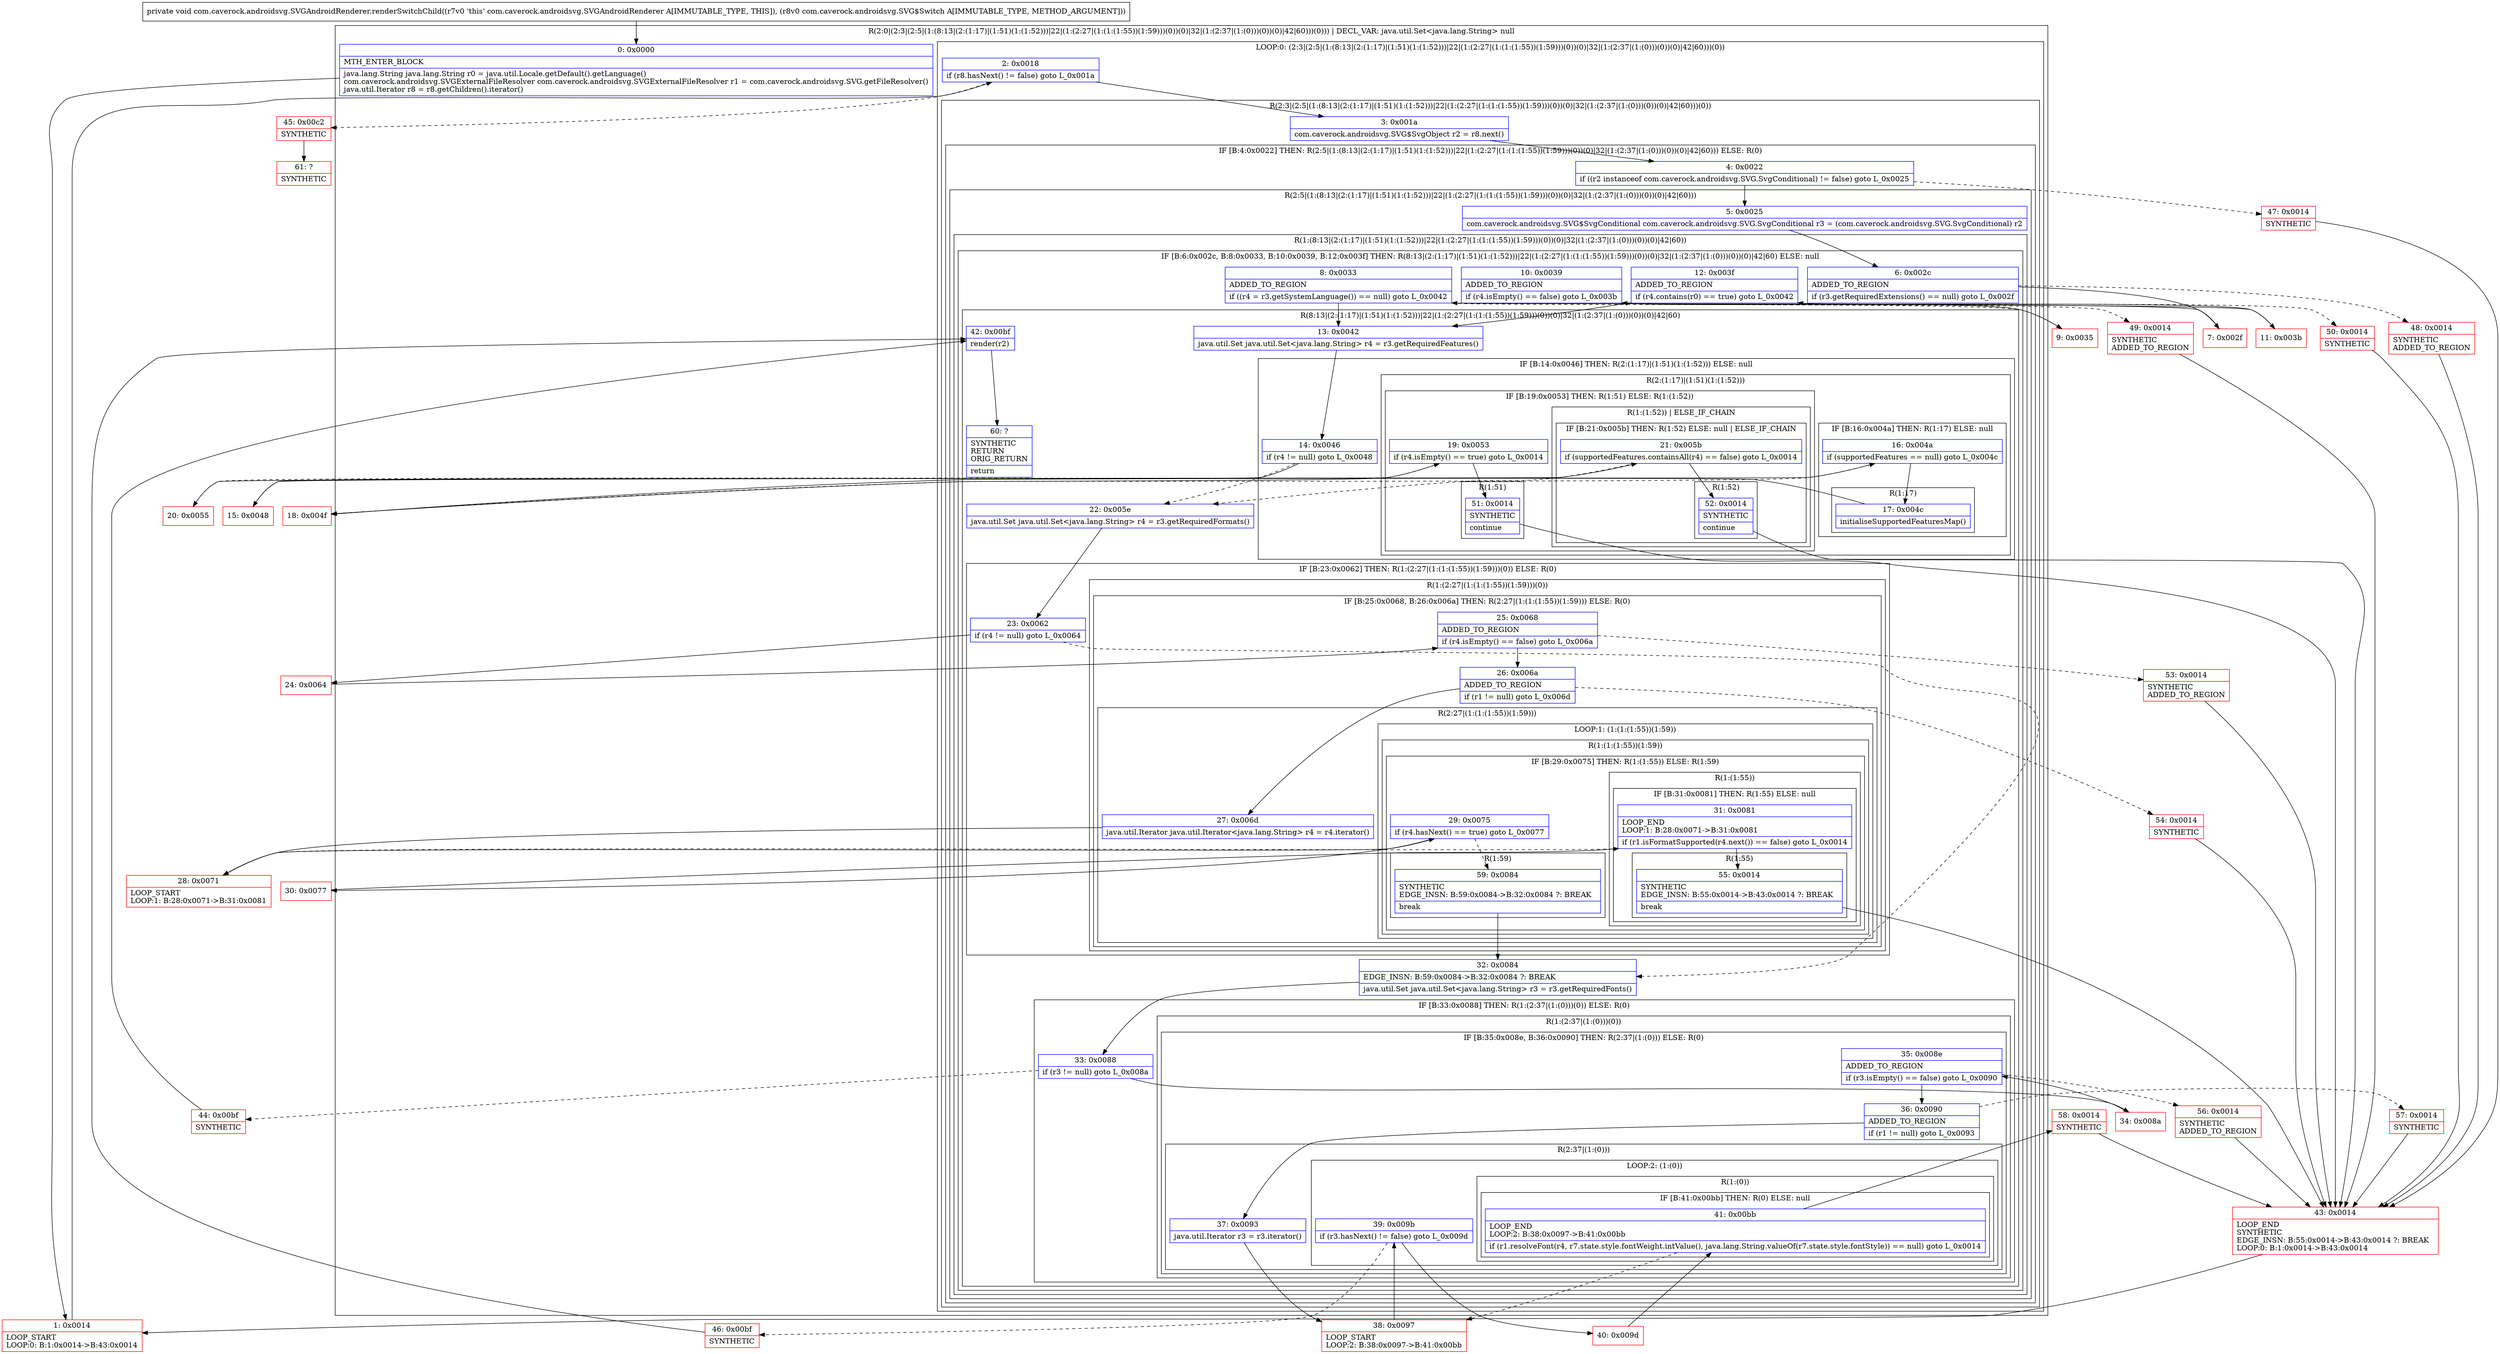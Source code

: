 digraph "CFG forcom.caverock.androidsvg.SVGAndroidRenderer.renderSwitchChild(Lcom\/caverock\/androidsvg\/SVG$Switch;)V" {
subgraph cluster_Region_546248664 {
label = "R(2:0|(2:3|(2:5|(1:(8:13|(2:(1:17)|(1:51)(1:(1:52)))|22|(1:(2:27|(1:(1:(1:55))(1:59)))(0))(0)|32|(1:(2:37|(1:(0)))(0))(0)|42|60)))(0))) | DECL_VAR: java.util.Set\<java.lang.String\> null\l";
node [shape=record,color=blue];
Node_0 [shape=record,label="{0\:\ 0x0000|MTH_ENTER_BLOCK\l|java.lang.String java.lang.String r0 = java.util.Locale.getDefault().getLanguage()\lcom.caverock.androidsvg.SVGExternalFileResolver com.caverock.androidsvg.SVGExternalFileResolver r1 = com.caverock.androidsvg.SVG.getFileResolver()\ljava.util.Iterator r8 = r8.getChildren().iterator()\l}"];
subgraph cluster_LoopRegion_610402773 {
label = "LOOP:0: (2:3|(2:5|(1:(8:13|(2:(1:17)|(1:51)(1:(1:52)))|22|(1:(2:27|(1:(1:(1:55))(1:59)))(0))(0)|32|(1:(2:37|(1:(0)))(0))(0)|42|60)))(0))";
node [shape=record,color=blue];
Node_2 [shape=record,label="{2\:\ 0x0018|if (r8.hasNext() != false) goto L_0x001a\l}"];
subgraph cluster_Region_1226403398 {
label = "R(2:3|(2:5|(1:(8:13|(2:(1:17)|(1:51)(1:(1:52)))|22|(1:(2:27|(1:(1:(1:55))(1:59)))(0))(0)|32|(1:(2:37|(1:(0)))(0))(0)|42|60)))(0))";
node [shape=record,color=blue];
Node_3 [shape=record,label="{3\:\ 0x001a|com.caverock.androidsvg.SVG$SvgObject r2 = r8.next()\l}"];
subgraph cluster_IfRegion_1672865720 {
label = "IF [B:4:0x0022] THEN: R(2:5|(1:(8:13|(2:(1:17)|(1:51)(1:(1:52)))|22|(1:(2:27|(1:(1:(1:55))(1:59)))(0))(0)|32|(1:(2:37|(1:(0)))(0))(0)|42|60))) ELSE: R(0)";
node [shape=record,color=blue];
Node_4 [shape=record,label="{4\:\ 0x0022|if ((r2 instanceof com.caverock.androidsvg.SVG.SvgConditional) != false) goto L_0x0025\l}"];
subgraph cluster_Region_1682074538 {
label = "R(2:5|(1:(8:13|(2:(1:17)|(1:51)(1:(1:52)))|22|(1:(2:27|(1:(1:(1:55))(1:59)))(0))(0)|32|(1:(2:37|(1:(0)))(0))(0)|42|60)))";
node [shape=record,color=blue];
Node_5 [shape=record,label="{5\:\ 0x0025|com.caverock.androidsvg.SVG$SvgConditional com.caverock.androidsvg.SVG.SvgConditional r3 = (com.caverock.androidsvg.SVG.SvgConditional) r2\l}"];
subgraph cluster_Region_1775711753 {
label = "R(1:(8:13|(2:(1:17)|(1:51)(1:(1:52)))|22|(1:(2:27|(1:(1:(1:55))(1:59)))(0))(0)|32|(1:(2:37|(1:(0)))(0))(0)|42|60))";
node [shape=record,color=blue];
subgraph cluster_IfRegion_214768452 {
label = "IF [B:6:0x002c, B:8:0x0033, B:10:0x0039, B:12:0x003f] THEN: R(8:13|(2:(1:17)|(1:51)(1:(1:52)))|22|(1:(2:27|(1:(1:(1:55))(1:59)))(0))(0)|32|(1:(2:37|(1:(0)))(0))(0)|42|60) ELSE: null";
node [shape=record,color=blue];
Node_6 [shape=record,label="{6\:\ 0x002c|ADDED_TO_REGION\l|if (r3.getRequiredExtensions() == null) goto L_0x002f\l}"];
Node_8 [shape=record,label="{8\:\ 0x0033|ADDED_TO_REGION\l|if ((r4 = r3.getSystemLanguage()) == null) goto L_0x0042\l}"];
Node_10 [shape=record,label="{10\:\ 0x0039|ADDED_TO_REGION\l|if (r4.isEmpty() == false) goto L_0x003b\l}"];
Node_12 [shape=record,label="{12\:\ 0x003f|ADDED_TO_REGION\l|if (r4.contains(r0) == true) goto L_0x0042\l}"];
subgraph cluster_Region_1428805419 {
label = "R(8:13|(2:(1:17)|(1:51)(1:(1:52)))|22|(1:(2:27|(1:(1:(1:55))(1:59)))(0))(0)|32|(1:(2:37|(1:(0)))(0))(0)|42|60)";
node [shape=record,color=blue];
Node_13 [shape=record,label="{13\:\ 0x0042|java.util.Set java.util.Set\<java.lang.String\> r4 = r3.getRequiredFeatures()\l}"];
subgraph cluster_IfRegion_1945244440 {
label = "IF [B:14:0x0046] THEN: R(2:(1:17)|(1:51)(1:(1:52))) ELSE: null";
node [shape=record,color=blue];
Node_14 [shape=record,label="{14\:\ 0x0046|if (r4 != null) goto L_0x0048\l}"];
subgraph cluster_Region_1569717839 {
label = "R(2:(1:17)|(1:51)(1:(1:52)))";
node [shape=record,color=blue];
subgraph cluster_IfRegion_1608958182 {
label = "IF [B:16:0x004a] THEN: R(1:17) ELSE: null";
node [shape=record,color=blue];
Node_16 [shape=record,label="{16\:\ 0x004a|if (supportedFeatures == null) goto L_0x004c\l}"];
subgraph cluster_Region_329409669 {
label = "R(1:17)";
node [shape=record,color=blue];
Node_17 [shape=record,label="{17\:\ 0x004c|initialiseSupportedFeaturesMap()\l}"];
}
}
subgraph cluster_IfRegion_685905339 {
label = "IF [B:19:0x0053] THEN: R(1:51) ELSE: R(1:(1:52))";
node [shape=record,color=blue];
Node_19 [shape=record,label="{19\:\ 0x0053|if (r4.isEmpty() == true) goto L_0x0014\l}"];
subgraph cluster_Region_1125478278 {
label = "R(1:51)";
node [shape=record,color=blue];
Node_51 [shape=record,label="{51\:\ 0x0014|SYNTHETIC\l|continue\l}"];
}
subgraph cluster_Region_1632279597 {
label = "R(1:(1:52)) | ELSE_IF_CHAIN\l";
node [shape=record,color=blue];
subgraph cluster_IfRegion_1594500150 {
label = "IF [B:21:0x005b] THEN: R(1:52) ELSE: null | ELSE_IF_CHAIN\l";
node [shape=record,color=blue];
Node_21 [shape=record,label="{21\:\ 0x005b|if (supportedFeatures.containsAll(r4) == false) goto L_0x0014\l}"];
subgraph cluster_Region_146964754 {
label = "R(1:52)";
node [shape=record,color=blue];
Node_52 [shape=record,label="{52\:\ 0x0014|SYNTHETIC\l|continue\l}"];
}
}
}
}
}
}
Node_22 [shape=record,label="{22\:\ 0x005e|java.util.Set java.util.Set\<java.lang.String\> r4 = r3.getRequiredFormats()\l}"];
subgraph cluster_IfRegion_1149317235 {
label = "IF [B:23:0x0062] THEN: R(1:(2:27|(1:(1:(1:55))(1:59)))(0)) ELSE: R(0)";
node [shape=record,color=blue];
Node_23 [shape=record,label="{23\:\ 0x0062|if (r4 != null) goto L_0x0064\l}"];
subgraph cluster_Region_147081923 {
label = "R(1:(2:27|(1:(1:(1:55))(1:59)))(0))";
node [shape=record,color=blue];
subgraph cluster_IfRegion_1607413529 {
label = "IF [B:25:0x0068, B:26:0x006a] THEN: R(2:27|(1:(1:(1:55))(1:59))) ELSE: R(0)";
node [shape=record,color=blue];
Node_25 [shape=record,label="{25\:\ 0x0068|ADDED_TO_REGION\l|if (r4.isEmpty() == false) goto L_0x006a\l}"];
Node_26 [shape=record,label="{26\:\ 0x006a|ADDED_TO_REGION\l|if (r1 != null) goto L_0x006d\l}"];
subgraph cluster_Region_654868776 {
label = "R(2:27|(1:(1:(1:55))(1:59)))";
node [shape=record,color=blue];
Node_27 [shape=record,label="{27\:\ 0x006d|java.util.Iterator java.util.Iterator\<java.lang.String\> r4 = r4.iterator()\l}"];
subgraph cluster_LoopRegion_1615162626 {
label = "LOOP:1: (1:(1:(1:55))(1:59))";
node [shape=record,color=blue];
subgraph cluster_Region_1440431827 {
label = "R(1:(1:(1:55))(1:59))";
node [shape=record,color=blue];
subgraph cluster_IfRegion_1553269506 {
label = "IF [B:29:0x0075] THEN: R(1:(1:55)) ELSE: R(1:59)";
node [shape=record,color=blue];
Node_29 [shape=record,label="{29\:\ 0x0075|if (r4.hasNext() == true) goto L_0x0077\l}"];
subgraph cluster_Region_1225650027 {
label = "R(1:(1:55))";
node [shape=record,color=blue];
subgraph cluster_IfRegion_2127159923 {
label = "IF [B:31:0x0081] THEN: R(1:55) ELSE: null";
node [shape=record,color=blue];
Node_31 [shape=record,label="{31\:\ 0x0081|LOOP_END\lLOOP:1: B:28:0x0071\-\>B:31:0x0081\l|if (r1.isFormatSupported(r4.next()) == false) goto L_0x0014\l}"];
subgraph cluster_Region_1664427739 {
label = "R(1:55)";
node [shape=record,color=blue];
Node_55 [shape=record,label="{55\:\ 0x0014|SYNTHETIC\lEDGE_INSN: B:55:0x0014\-\>B:43:0x0014 ?: BREAK  \l|break\l}"];
}
}
}
subgraph cluster_Region_676555458 {
label = "R(1:59)";
node [shape=record,color=blue];
Node_59 [shape=record,label="{59\:\ 0x0084|SYNTHETIC\lEDGE_INSN: B:59:0x0084\-\>B:32:0x0084 ?: BREAK  \l|break\l}"];
}
}
}
}
}
subgraph cluster_Region_619902141 {
label = "R(0)";
node [shape=record,color=blue];
}
}
}
subgraph cluster_Region_44184063 {
label = "R(0)";
node [shape=record,color=blue];
}
}
Node_32 [shape=record,label="{32\:\ 0x0084|EDGE_INSN: B:59:0x0084\-\>B:32:0x0084 ?: BREAK  \l|java.util.Set java.util.Set\<java.lang.String\> r3 = r3.getRequiredFonts()\l}"];
subgraph cluster_IfRegion_536811455 {
label = "IF [B:33:0x0088] THEN: R(1:(2:37|(1:(0)))(0)) ELSE: R(0)";
node [shape=record,color=blue];
Node_33 [shape=record,label="{33\:\ 0x0088|if (r3 != null) goto L_0x008a\l}"];
subgraph cluster_Region_1223412878 {
label = "R(1:(2:37|(1:(0)))(0))";
node [shape=record,color=blue];
subgraph cluster_IfRegion_639638437 {
label = "IF [B:35:0x008e, B:36:0x0090] THEN: R(2:37|(1:(0))) ELSE: R(0)";
node [shape=record,color=blue];
Node_35 [shape=record,label="{35\:\ 0x008e|ADDED_TO_REGION\l|if (r3.isEmpty() == false) goto L_0x0090\l}"];
Node_36 [shape=record,label="{36\:\ 0x0090|ADDED_TO_REGION\l|if (r1 != null) goto L_0x0093\l}"];
subgraph cluster_Region_299543522 {
label = "R(2:37|(1:(0)))";
node [shape=record,color=blue];
Node_37 [shape=record,label="{37\:\ 0x0093|java.util.Iterator r3 = r3.iterator()\l}"];
subgraph cluster_LoopRegion_2078128683 {
label = "LOOP:2: (1:(0))";
node [shape=record,color=blue];
Node_39 [shape=record,label="{39\:\ 0x009b|if (r3.hasNext() != false) goto L_0x009d\l}"];
subgraph cluster_Region_1211760369 {
label = "R(1:(0))";
node [shape=record,color=blue];
subgraph cluster_IfRegion_1112748830 {
label = "IF [B:41:0x00bb] THEN: R(0) ELSE: null";
node [shape=record,color=blue];
Node_41 [shape=record,label="{41\:\ 0x00bb|LOOP_END\lLOOP:2: B:38:0x0097\-\>B:41:0x00bb\l|if (r1.resolveFont(r4, r7.state.style.fontWeight.intValue(), java.lang.String.valueOf(r7.state.style.fontStyle)) == null) goto L_0x0014\l}"];
subgraph cluster_Region_1527186368 {
label = "R(0)";
node [shape=record,color=blue];
}
}
}
}
}
subgraph cluster_Region_1302211474 {
label = "R(0)";
node [shape=record,color=blue];
}
}
}
subgraph cluster_Region_1527045352 {
label = "R(0)";
node [shape=record,color=blue];
}
}
Node_42 [shape=record,label="{42\:\ 0x00bf|render(r2)\l}"];
Node_60 [shape=record,label="{60\:\ ?|SYNTHETIC\lRETURN\lORIG_RETURN\l|return\l}"];
}
}
}
}
subgraph cluster_Region_1556967183 {
label = "R(0)";
node [shape=record,color=blue];
}
}
}
}
}
Node_1 [shape=record,color=red,label="{1\:\ 0x0014|LOOP_START\lLOOP:0: B:1:0x0014\-\>B:43:0x0014\l}"];
Node_7 [shape=record,color=red,label="{7\:\ 0x002f}"];
Node_9 [shape=record,color=red,label="{9\:\ 0x0035}"];
Node_11 [shape=record,color=red,label="{11\:\ 0x003b}"];
Node_15 [shape=record,color=red,label="{15\:\ 0x0048}"];
Node_18 [shape=record,color=red,label="{18\:\ 0x004f}"];
Node_20 [shape=record,color=red,label="{20\:\ 0x0055}"];
Node_24 [shape=record,color=red,label="{24\:\ 0x0064}"];
Node_28 [shape=record,color=red,label="{28\:\ 0x0071|LOOP_START\lLOOP:1: B:28:0x0071\-\>B:31:0x0081\l}"];
Node_30 [shape=record,color=red,label="{30\:\ 0x0077}"];
Node_34 [shape=record,color=red,label="{34\:\ 0x008a}"];
Node_38 [shape=record,color=red,label="{38\:\ 0x0097|LOOP_START\lLOOP:2: B:38:0x0097\-\>B:41:0x00bb\l}"];
Node_40 [shape=record,color=red,label="{40\:\ 0x009d}"];
Node_43 [shape=record,color=red,label="{43\:\ 0x0014|LOOP_END\lSYNTHETIC\lEDGE_INSN: B:55:0x0014\-\>B:43:0x0014 ?: BREAK  \lLOOP:0: B:1:0x0014\-\>B:43:0x0014\l}"];
Node_44 [shape=record,color=red,label="{44\:\ 0x00bf|SYNTHETIC\l}"];
Node_45 [shape=record,color=red,label="{45\:\ 0x00c2|SYNTHETIC\l}"];
Node_46 [shape=record,color=red,label="{46\:\ 0x00bf|SYNTHETIC\l}"];
Node_47 [shape=record,color=red,label="{47\:\ 0x0014|SYNTHETIC\l}"];
Node_48 [shape=record,color=red,label="{48\:\ 0x0014|SYNTHETIC\lADDED_TO_REGION\l}"];
Node_49 [shape=record,color=red,label="{49\:\ 0x0014|SYNTHETIC\lADDED_TO_REGION\l}"];
Node_50 [shape=record,color=red,label="{50\:\ 0x0014|SYNTHETIC\l}"];
Node_53 [shape=record,color=red,label="{53\:\ 0x0014|SYNTHETIC\lADDED_TO_REGION\l}"];
Node_54 [shape=record,color=red,label="{54\:\ 0x0014|SYNTHETIC\l}"];
Node_56 [shape=record,color=red,label="{56\:\ 0x0014|SYNTHETIC\lADDED_TO_REGION\l}"];
Node_57 [shape=record,color=red,label="{57\:\ 0x0014|SYNTHETIC\l}"];
Node_58 [shape=record,color=red,label="{58\:\ 0x0014|SYNTHETIC\l}"];
Node_61 [shape=record,color=red,label="{61\:\ ?|SYNTHETIC\l}"];
MethodNode[shape=record,label="{private void com.caverock.androidsvg.SVGAndroidRenderer.renderSwitchChild((r7v0 'this' com.caverock.androidsvg.SVGAndroidRenderer A[IMMUTABLE_TYPE, THIS]), (r8v0 com.caverock.androidsvg.SVG$Switch A[IMMUTABLE_TYPE, METHOD_ARGUMENT])) }"];
MethodNode -> Node_0;
Node_0 -> Node_1;
Node_2 -> Node_3;
Node_2 -> Node_45[style=dashed];
Node_3 -> Node_4;
Node_4 -> Node_5;
Node_4 -> Node_47[style=dashed];
Node_5 -> Node_6;
Node_6 -> Node_7;
Node_6 -> Node_48[style=dashed];
Node_8 -> Node_9[style=dashed];
Node_8 -> Node_13;
Node_10 -> Node_11;
Node_10 -> Node_49[style=dashed];
Node_12 -> Node_13;
Node_12 -> Node_50[style=dashed];
Node_13 -> Node_14;
Node_14 -> Node_15;
Node_14 -> Node_22[style=dashed];
Node_16 -> Node_17;
Node_16 -> Node_18[style=dashed];
Node_17 -> Node_18;
Node_19 -> Node_20[style=dashed];
Node_19 -> Node_51;
Node_51 -> Node_43;
Node_21 -> Node_22[style=dashed];
Node_21 -> Node_52;
Node_52 -> Node_43;
Node_22 -> Node_23;
Node_23 -> Node_24;
Node_23 -> Node_32[style=dashed];
Node_25 -> Node_26;
Node_25 -> Node_53[style=dashed];
Node_26 -> Node_27;
Node_26 -> Node_54[style=dashed];
Node_27 -> Node_28;
Node_29 -> Node_30;
Node_29 -> Node_59[style=dashed];
Node_31 -> Node_28[style=dashed];
Node_31 -> Node_55;
Node_55 -> Node_43;
Node_59 -> Node_32;
Node_32 -> Node_33;
Node_33 -> Node_34;
Node_33 -> Node_44[style=dashed];
Node_35 -> Node_36;
Node_35 -> Node_56[style=dashed];
Node_36 -> Node_37;
Node_36 -> Node_57[style=dashed];
Node_37 -> Node_38;
Node_39 -> Node_40;
Node_39 -> Node_46[style=dashed];
Node_41 -> Node_38[style=dashed];
Node_41 -> Node_58;
Node_42 -> Node_60;
Node_1 -> Node_2;
Node_7 -> Node_8;
Node_9 -> Node_10;
Node_11 -> Node_12;
Node_15 -> Node_16;
Node_18 -> Node_19;
Node_20 -> Node_21;
Node_24 -> Node_25;
Node_28 -> Node_29;
Node_30 -> Node_31;
Node_34 -> Node_35;
Node_38 -> Node_39;
Node_40 -> Node_41;
Node_43 -> Node_1;
Node_44 -> Node_42;
Node_45 -> Node_61;
Node_46 -> Node_42;
Node_47 -> Node_43;
Node_48 -> Node_43;
Node_49 -> Node_43;
Node_50 -> Node_43;
Node_53 -> Node_43;
Node_54 -> Node_43;
Node_56 -> Node_43;
Node_57 -> Node_43;
Node_58 -> Node_43;
}

